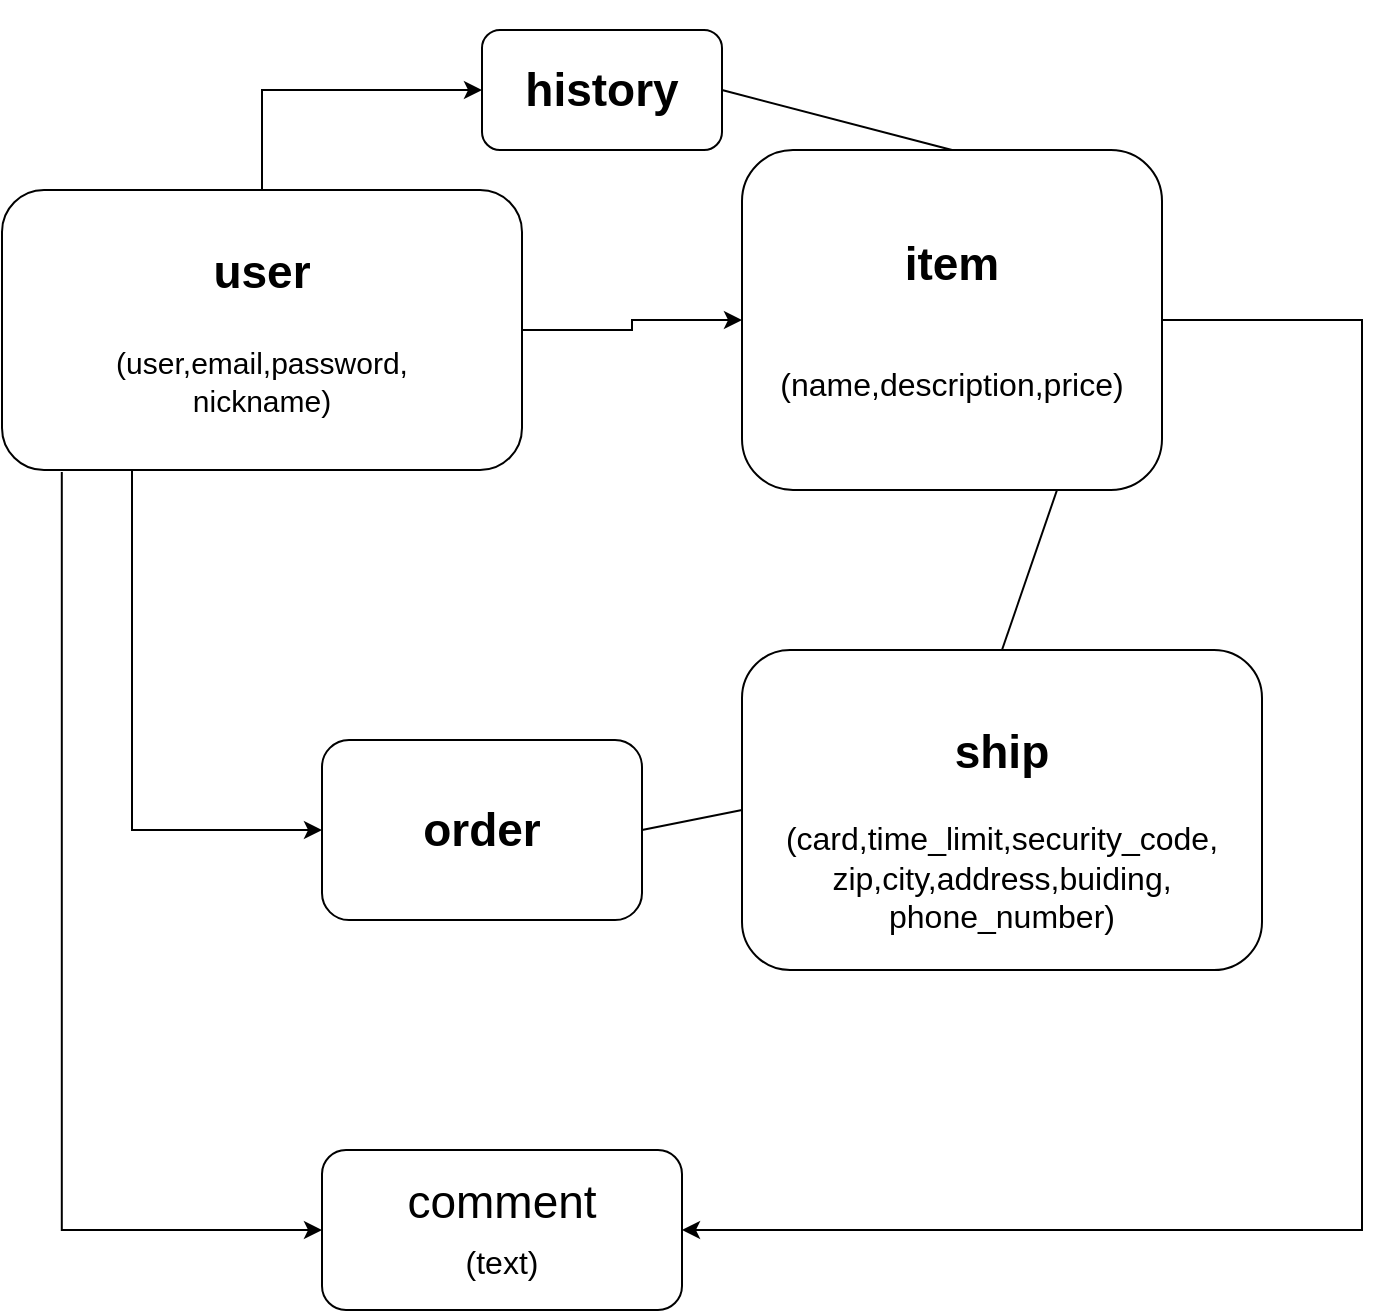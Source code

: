 <mxfile version="13.10.0" type="embed">
    <diagram id="Odxc6lkwnBlNVRkB3ZOe" name="ページ1">
        <mxGraphModel dx="882" dy="680" grid="1" gridSize="10" guides="1" tooltips="1" connect="1" arrows="1" fold="1" page="1" pageScale="1" pageWidth="827" pageHeight="1169" math="0" shadow="0">
            <root>
                <mxCell id="0"/>
                <mxCell id="1" parent="0"/>
                <mxCell id="7" style="edgeStyle=orthogonalEdgeStyle;rounded=0;orthogonalLoop=1;jettySize=auto;html=1;exitX=0.115;exitY=1.007;exitDx=0;exitDy=0;entryX=0;entryY=0.5;entryDx=0;entryDy=0;fontSize=23;exitPerimeter=0;" edge="1" parent="1" source="2" target="6">
                    <mxGeometry relative="1" as="geometry">
                        <Array as="points">
                            <mxPoint x="30" y="670"/>
                        </Array>
                    </mxGeometry>
                </mxCell>
                <mxCell id="8" style="edgeStyle=orthogonalEdgeStyle;rounded=0;orthogonalLoop=1;jettySize=auto;html=1;exitX=1;exitY=0.5;exitDx=0;exitDy=0;entryX=0;entryY=0.5;entryDx=0;entryDy=0;fontSize=23;" edge="1" parent="1" source="2" target="5">
                    <mxGeometry relative="1" as="geometry"/>
                </mxCell>
                <mxCell id="11" style="edgeStyle=orthogonalEdgeStyle;rounded=0;orthogonalLoop=1;jettySize=auto;html=1;exitX=0.25;exitY=1;exitDx=0;exitDy=0;entryX=0;entryY=0.5;entryDx=0;entryDy=0;fontSize=23;" edge="1" parent="1" source="2" target="13">
                    <mxGeometry relative="1" as="geometry"/>
                </mxCell>
                <mxCell id="19" style="edgeStyle=orthogonalEdgeStyle;rounded=0;orthogonalLoop=1;jettySize=auto;html=1;exitX=0.5;exitY=0;exitDx=0;exitDy=0;entryX=0;entryY=0.5;entryDx=0;entryDy=0;fontSize=23;" edge="1" parent="1" source="2" target="18">
                    <mxGeometry relative="1" as="geometry"/>
                </mxCell>
                <mxCell id="2" value="&lt;h4&gt;&lt;font style=&quot;font-size: 23px&quot;&gt;user&lt;/font&gt;&lt;/h4&gt;&lt;font style=&quot;font-size: 15px&quot;&gt;(&lt;/font&gt;&lt;font style=&quot;font-size: 15px&quot;&gt;user&lt;/font&gt;&lt;font style=&quot;font-size: 15px&quot;&gt;,email,password,&lt;br&gt;nickname)&lt;br&gt;&lt;br&gt;&lt;/font&gt;" style="rounded=1;whiteSpace=wrap;html=1;fontSize=16;" vertex="1" parent="1">
                    <mxGeometry y="150" width="260" height="140" as="geometry"/>
                </mxCell>
                <mxCell id="9" style="edgeStyle=orthogonalEdgeStyle;rounded=0;orthogonalLoop=1;jettySize=auto;html=1;exitX=1;exitY=0.5;exitDx=0;exitDy=0;entryX=1;entryY=0.5;entryDx=0;entryDy=0;fontSize=23;" edge="1" parent="1" source="5" target="6">
                    <mxGeometry relative="1" as="geometry">
                        <Array as="points">
                            <mxPoint x="680" y="215"/>
                            <mxPoint x="680" y="670"/>
                        </Array>
                    </mxGeometry>
                </mxCell>
                <mxCell id="5" value="&lt;h4&gt;item&lt;/h4&gt;&lt;div&gt;&lt;font size=&quot;3&quot;&gt;(name,description,&lt;/font&gt;&lt;span style=&quot;font-size: medium&quot;&gt;price)&lt;/span&gt;&lt;/div&gt;&lt;div&gt;&lt;font size=&quot;3&quot;&gt;&lt;br&gt;&lt;/font&gt;&lt;/div&gt;" style="rounded=1;whiteSpace=wrap;html=1;fontSize=23;" vertex="1" parent="1">
                    <mxGeometry x="370" y="130" width="210" height="170" as="geometry"/>
                </mxCell>
                <mxCell id="6" value="comment&lt;br&gt;&lt;font style=&quot;font-size: 16px&quot;&gt;(text)&lt;/font&gt;" style="rounded=1;whiteSpace=wrap;html=1;fontSize=23;" vertex="1" parent="1">
                    <mxGeometry x="160" y="630" width="180" height="80" as="geometry"/>
                </mxCell>
                <mxCell id="10" value="&lt;h4&gt;&lt;span style=&quot;font-size: 23px&quot;&gt;ship&lt;/span&gt;&lt;/h4&gt;&lt;div&gt;&lt;font size=&quot;3&quot;&gt;(card,time_limit,security_code,&lt;/font&gt;&lt;/div&gt;&lt;div&gt;&lt;font size=&quot;3&quot;&gt;zip,city,address,&lt;/font&gt;&lt;span style=&quot;font-size: medium&quot;&gt;buiding,&lt;/span&gt;&lt;/div&gt;&lt;div&gt;&lt;span style=&quot;font-size: medium&quot;&gt;phone_number)&lt;/span&gt;&lt;/div&gt;" style="rounded=1;whiteSpace=wrap;html=1;fontSize=15;" vertex="1" parent="1">
                    <mxGeometry x="370" y="380" width="260" height="160" as="geometry"/>
                </mxCell>
                <mxCell id="13" value="&lt;h4&gt;order&lt;/h4&gt;" style="rounded=1;whiteSpace=wrap;html=1;fontSize=23;" vertex="1" parent="1">
                    <mxGeometry x="160" y="425" width="160" height="90" as="geometry"/>
                </mxCell>
                <mxCell id="15" value="" style="endArrow=none;html=1;fontSize=23;entryX=0;entryY=0.5;entryDx=0;entryDy=0;exitX=1;exitY=0.5;exitDx=0;exitDy=0;" edge="1" parent="1" source="13" target="10">
                    <mxGeometry width="50" height="50" relative="1" as="geometry">
                        <mxPoint x="250" y="580" as="sourcePoint"/>
                        <mxPoint x="300" y="530" as="targetPoint"/>
                        <Array as="points"/>
                    </mxGeometry>
                </mxCell>
                <mxCell id="17" value="" style="endArrow=none;html=1;fontSize=23;entryX=0.75;entryY=1;entryDx=0;entryDy=0;exitX=0.5;exitY=0;exitDx=0;exitDy=0;" edge="1" parent="1" source="10" target="5">
                    <mxGeometry width="50" height="50" relative="1" as="geometry">
                        <mxPoint x="440" y="420" as="sourcePoint"/>
                        <mxPoint x="490" y="370" as="targetPoint"/>
                    </mxGeometry>
                </mxCell>
                <mxCell id="18" value="&lt;h4&gt;history&lt;/h4&gt;" style="rounded=1;whiteSpace=wrap;html=1;fontSize=23;" vertex="1" parent="1">
                    <mxGeometry x="240" y="70" width="120" height="60" as="geometry"/>
                </mxCell>
                <mxCell id="20" value="" style="endArrow=none;html=1;fontSize=23;exitX=1;exitY=0.5;exitDx=0;exitDy=0;entryX=0.5;entryY=0;entryDx=0;entryDy=0;" edge="1" parent="1" source="18" target="5">
                    <mxGeometry width="50" height="50" relative="1" as="geometry">
                        <mxPoint x="400" y="190" as="sourcePoint"/>
                        <mxPoint x="450" y="140" as="targetPoint"/>
                    </mxGeometry>
                </mxCell>
                <mxCell id="21" style="edgeStyle=orthogonalEdgeStyle;rounded=0;orthogonalLoop=1;jettySize=auto;html=1;exitX=0.5;exitY=1;exitDx=0;exitDy=0;fontSize=23;" edge="1" parent="1" source="10" target="10">
                    <mxGeometry relative="1" as="geometry"/>
                </mxCell>
            </root>
        </mxGraphModel>
    </diagram>
</mxfile>
